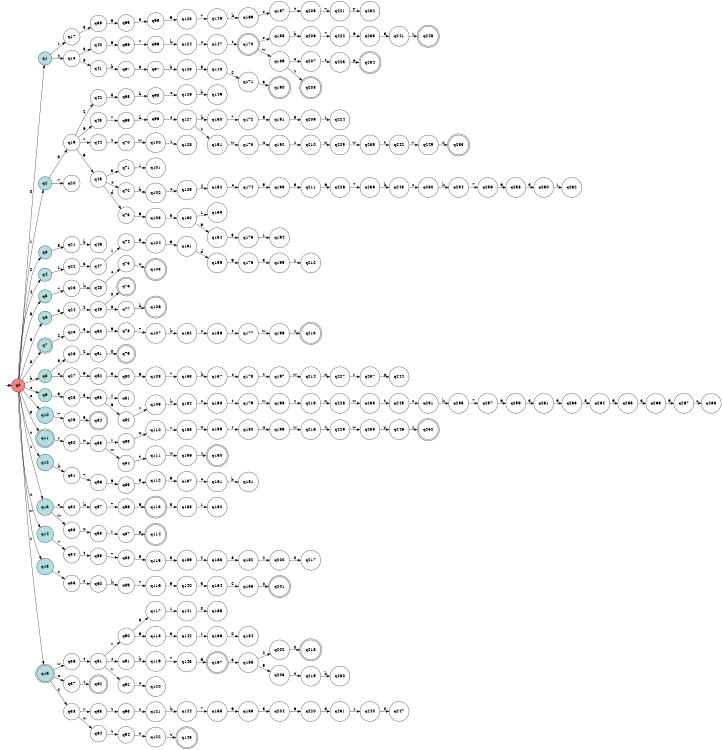 digraph APTAALF {
__start0 [style = invis, shape = none, label = "", width = 0, height = 0];

rankdir=LR;
size="8,5";

s0 [style="filled", color="black", fillcolor="#ff817b" shape="circle", label="q0"];
s1 [style="filled", color="black", fillcolor="powderblue" shape="circle", label="q1"];
s2 [style="filled", color="black", fillcolor="powderblue" shape="circle", label="q2"];
s3 [style="filled", color="black", fillcolor="powderblue" shape="circle", label="q3"];
s4 [style="filled", color="black", fillcolor="powderblue" shape="circle", label="q4"];
s5 [style="filled", color="black", fillcolor="powderblue" shape="circle", label="q5"];
s6 [style="filled", color="black", fillcolor="powderblue" shape="circle", label="q6"];
s7 [style="rounded,filled", color="black", fillcolor="powderblue" shape="doublecircle", label="q7"];
s8 [style="filled", color="black", fillcolor="powderblue" shape="circle", label="q8"];
s9 [style="filled", color="black", fillcolor="powderblue" shape="circle", label="q9"];
s10 [style="filled", color="black", fillcolor="powderblue" shape="circle", label="q10"];
s11 [style="rounded,filled", color="black", fillcolor="powderblue" shape="doublecircle", label="q11"];
s12 [style="filled", color="black", fillcolor="powderblue" shape="circle", label="q12"];
s13 [style="filled", color="black", fillcolor="powderblue" shape="circle", label="q13"];
s14 [style="filled", color="black", fillcolor="powderblue" shape="circle", label="q14"];
s15 [style="filled", color="black", fillcolor="powderblue" shape="circle", label="q15"];
s16 [style="rounded,filled", color="black", fillcolor="powderblue" shape="doublecircle", label="q16"];
s17 [style="filled", color="black", fillcolor="white" shape="circle", label="q17"];
s18 [style="filled", color="black", fillcolor="white" shape="circle", label="q18"];
s19 [style="filled", color="black", fillcolor="white" shape="circle", label="q19"];
s20 [style="filled", color="black", fillcolor="white" shape="circle", label="q20"];
s21 [style="filled", color="black", fillcolor="white" shape="circle", label="q21"];
s22 [style="filled", color="black", fillcolor="white" shape="circle", label="q22"];
s23 [style="filled", color="black", fillcolor="white" shape="circle", label="q23"];
s24 [style="filled", color="black", fillcolor="white" shape="circle", label="q24"];
s25 [style="filled", color="black", fillcolor="white" shape="circle", label="q25"];
s26 [style="filled", color="black", fillcolor="white" shape="circle", label="q26"];
s27 [style="filled", color="black", fillcolor="white" shape="circle", label="q27"];
s28 [style="filled", color="black", fillcolor="white" shape="circle", label="q28"];
s29 [style="filled", color="black", fillcolor="white" shape="circle", label="q29"];
s30 [style="filled", color="black", fillcolor="white" shape="circle", label="q30"];
s31 [style="filled", color="black", fillcolor="white" shape="circle", label="q31"];
s32 [style="filled", color="black", fillcolor="white" shape="circle", label="q32"];
s33 [style="filled", color="black", fillcolor="white" shape="circle", label="q33"];
s34 [style="filled", color="black", fillcolor="white" shape="circle", label="q34"];
s35 [style="filled", color="black", fillcolor="white" shape="circle", label="q35"];
s36 [style="filled", color="black", fillcolor="white" shape="circle", label="q36"];
s37 [style="filled", color="black", fillcolor="white" shape="circle", label="q37"];
s38 [style="filled", color="black", fillcolor="white" shape="circle", label="q38"];
s39 [style="filled", color="black", fillcolor="white" shape="circle", label="q39"];
s40 [style="filled", color="black", fillcolor="white" shape="circle", label="q40"];
s41 [style="filled", color="black", fillcolor="white" shape="circle", label="q41"];
s42 [style="filled", color="black", fillcolor="white" shape="circle", label="q42"];
s43 [style="filled", color="black", fillcolor="white" shape="circle", label="q43"];
s44 [style="filled", color="black", fillcolor="white" shape="circle", label="q44"];
s45 [style="filled", color="black", fillcolor="white" shape="circle", label="q45"];
s46 [style="filled", color="black", fillcolor="white" shape="circle", label="q46"];
s47 [style="filled", color="black", fillcolor="white" shape="circle", label="q47"];
s48 [style="filled", color="black", fillcolor="white" shape="circle", label="q48"];
s49 [style="filled", color="black", fillcolor="white" shape="circle", label="q49"];
s50 [style="filled", color="black", fillcolor="white" shape="circle", label="q50"];
s51 [style="filled", color="black", fillcolor="white" shape="circle", label="q51"];
s52 [style="filled", color="black", fillcolor="white" shape="circle", label="q52"];
s53 [style="filled", color="black", fillcolor="white" shape="circle", label="q53"];
s54 [style="rounded,filled", color="black", fillcolor="white" shape="doublecircle", label="q54"];
s55 [style="filled", color="black", fillcolor="white" shape="circle", label="q55"];
s56 [style="filled", color="black", fillcolor="white" shape="circle", label="q56"];
s57 [style="filled", color="black", fillcolor="white" shape="circle", label="q57"];
s58 [style="filled", color="black", fillcolor="white" shape="circle", label="q58"];
s59 [style="filled", color="black", fillcolor="white" shape="circle", label="q59"];
s60 [style="filled", color="black", fillcolor="white" shape="circle", label="q60"];
s61 [style="filled", color="black", fillcolor="white" shape="circle", label="q61"];
s62 [style="rounded,filled", color="black", fillcolor="white" shape="doublecircle", label="q62"];
s63 [style="filled", color="black", fillcolor="white" shape="circle", label="q63"];
s64 [style="filled", color="black", fillcolor="white" shape="circle", label="q64"];
s65 [style="filled", color="black", fillcolor="white" shape="circle", label="q65"];
s66 [style="filled", color="black", fillcolor="white" shape="circle", label="q66"];
s67 [style="filled", color="black", fillcolor="white" shape="circle", label="q67"];
s68 [style="filled", color="black", fillcolor="white" shape="circle", label="q68"];
s69 [style="filled", color="black", fillcolor="white" shape="circle", label="q69"];
s70 [style="filled", color="black", fillcolor="white" shape="circle", label="q70"];
s71 [style="filled", color="black", fillcolor="white" shape="circle", label="q71"];
s72 [style="filled", color="black", fillcolor="white" shape="circle", label="q72"];
s73 [style="filled", color="black", fillcolor="white" shape="circle", label="q73"];
s74 [style="filled", color="black", fillcolor="white" shape="circle", label="q74"];
s75 [style="filled", color="black", fillcolor="white" shape="circle", label="q75"];
s76 [style="rounded,filled", color="black", fillcolor="white" shape="doublecircle", label="q76"];
s77 [style="filled", color="black", fillcolor="white" shape="circle", label="q77"];
s78 [style="filled", color="black", fillcolor="white" shape="circle", label="q78"];
s79 [style="rounded,filled", color="black", fillcolor="white" shape="doublecircle", label="q79"];
s80 [style="filled", color="black", fillcolor="white" shape="circle", label="q80"];
s81 [style="filled", color="black", fillcolor="white" shape="circle", label="q81"];
s82 [style="filled", color="black", fillcolor="white" shape="circle", label="q82"];
s83 [style="filled", color="black", fillcolor="white" shape="circle", label="q83"];
s84 [style="filled", color="black", fillcolor="white" shape="circle", label="q84"];
s85 [style="filled", color="black", fillcolor="white" shape="circle", label="q85"];
s86 [style="filled", color="black", fillcolor="white" shape="circle", label="q86"];
s87 [style="filled", color="black", fillcolor="white" shape="circle", label="q87"];
s88 [style="filled", color="black", fillcolor="white" shape="circle", label="q88"];
s89 [style="filled", color="black", fillcolor="white" shape="circle", label="q89"];
s90 [style="filled", color="black", fillcolor="white" shape="circle", label="q90"];
s91 [style="filled", color="black", fillcolor="white" shape="circle", label="q91"];
s92 [style="filled", color="black", fillcolor="white" shape="circle", label="q92"];
s93 [style="filled", color="black", fillcolor="white" shape="circle", label="q93"];
s94 [style="filled", color="black", fillcolor="white" shape="circle", label="q94"];
s95 [style="filled", color="black", fillcolor="white" shape="circle", label="q95"];
s96 [style="filled", color="black", fillcolor="white" shape="circle", label="q96"];
s97 [style="filled", color="black", fillcolor="white" shape="circle", label="q97"];
s98 [style="filled", color="black", fillcolor="white" shape="circle", label="q98"];
s99 [style="filled", color="black", fillcolor="white" shape="circle", label="q99"];
s100 [style="filled", color="black", fillcolor="white" shape="circle", label="q100"];
s101 [style="filled", color="black", fillcolor="white" shape="circle", label="q101"];
s102 [style="filled", color="black", fillcolor="white" shape="circle", label="q102"];
s103 [style="filled", color="black", fillcolor="white" shape="circle", label="q103"];
s104 [style="filled", color="black", fillcolor="white" shape="circle", label="q104"];
s105 [style="rounded,filled", color="black", fillcolor="white" shape="doublecircle", label="q105"];
s106 [style="rounded,filled", color="black", fillcolor="white" shape="doublecircle", label="q106"];
s107 [style="filled", color="black", fillcolor="white" shape="circle", label="q107"];
s108 [style="filled", color="black", fillcolor="white" shape="circle", label="q108"];
s109 [style="filled", color="black", fillcolor="white" shape="circle", label="q109"];
s110 [style="filled", color="black", fillcolor="white" shape="circle", label="q110"];
s111 [style="filled", color="black", fillcolor="white" shape="circle", label="q111"];
s112 [style="filled", color="black", fillcolor="white" shape="circle", label="q112"];
s113 [style="rounded,filled", color="black", fillcolor="white" shape="doublecircle", label="q113"];
s114 [style="rounded,filled", color="black", fillcolor="white" shape="doublecircle", label="q114"];
s115 [style="filled", color="black", fillcolor="white" shape="circle", label="q115"];
s116 [style="filled", color="black", fillcolor="white" shape="circle", label="q116"];
s117 [style="filled", color="black", fillcolor="white" shape="circle", label="q117"];
s118 [style="filled", color="black", fillcolor="white" shape="circle", label="q118"];
s119 [style="filled", color="black", fillcolor="white" shape="circle", label="q119"];
s120 [style="filled", color="black", fillcolor="white" shape="circle", label="q120"];
s121 [style="filled", color="black", fillcolor="white" shape="circle", label="q121"];
s122 [style="filled", color="black", fillcolor="white" shape="circle", label="q122"];
s123 [style="filled", color="black", fillcolor="white" shape="circle", label="q123"];
s124 [style="filled", color="black", fillcolor="white" shape="circle", label="q124"];
s125 [style="filled", color="black", fillcolor="white" shape="circle", label="q125"];
s126 [style="filled", color="black", fillcolor="white" shape="circle", label="q126"];
s127 [style="filled", color="black", fillcolor="white" shape="circle", label="q127"];
s128 [style="filled", color="black", fillcolor="white" shape="circle", label="q128"];
s129 [style="filled", color="black", fillcolor="white" shape="circle", label="q129"];
s130 [style="filled", color="black", fillcolor="white" shape="circle", label="q130"];
s131 [style="filled", color="black", fillcolor="white" shape="circle", label="q131"];
s132 [style="filled", color="black", fillcolor="white" shape="circle", label="q132"];
s133 [style="filled", color="black", fillcolor="white" shape="circle", label="q133"];
s134 [style="filled", color="black", fillcolor="white" shape="circle", label="q134"];
s135 [style="filled", color="black", fillcolor="white" shape="circle", label="q135"];
s136 [style="filled", color="black", fillcolor="white" shape="circle", label="q136"];
s137 [style="filled", color="black", fillcolor="white" shape="circle", label="q137"];
s138 [style="filled", color="black", fillcolor="white" shape="circle", label="q138"];
s139 [style="filled", color="black", fillcolor="white" shape="circle", label="q139"];
s140 [style="filled", color="black", fillcolor="white" shape="circle", label="q140"];
s141 [style="filled", color="black", fillcolor="white" shape="circle", label="q141"];
s142 [style="filled", color="black", fillcolor="white" shape="circle", label="q142"];
s143 [style="filled", color="black", fillcolor="white" shape="circle", label="q143"];
s144 [style="filled", color="black", fillcolor="white" shape="circle", label="q144"];
s145 [style="rounded,filled", color="black", fillcolor="white" shape="doublecircle", label="q145"];
s146 [style="filled", color="black", fillcolor="white" shape="circle", label="q146"];
s147 [style="filled", color="black", fillcolor="white" shape="circle", label="q147"];
s148 [style="filled", color="black", fillcolor="white" shape="circle", label="q148"];
s149 [style="filled", color="black", fillcolor="white" shape="circle", label="q149"];
s150 [style="filled", color="black", fillcolor="white" shape="circle", label="q150"];
s151 [style="filled", color="black", fillcolor="white" shape="circle", label="q151"];
s152 [style="filled", color="black", fillcolor="white" shape="circle", label="q152"];
s153 [style="filled", color="black", fillcolor="white" shape="circle", label="q153"];
s154 [style="filled", color="black", fillcolor="white" shape="circle", label="q154"];
s155 [style="filled", color="black", fillcolor="white" shape="circle", label="q155"];
s156 [style="filled", color="black", fillcolor="white" shape="circle", label="q156"];
s157 [style="filled", color="black", fillcolor="white" shape="circle", label="q157"];
s158 [style="filled", color="black", fillcolor="white" shape="circle", label="q158"];
s159 [style="filled", color="black", fillcolor="white" shape="circle", label="q159"];
s160 [style="rounded,filled", color="black", fillcolor="white" shape="doublecircle", label="q160"];
s161 [style="filled", color="black", fillcolor="white" shape="circle", label="q161"];
s162 [style="filled", color="black", fillcolor="white" shape="circle", label="q162"];
s163 [style="filled", color="black", fillcolor="white" shape="circle", label="q163"];
s164 [style="filled", color="black", fillcolor="white" shape="circle", label="q164"];
s165 [style="filled", color="black", fillcolor="white" shape="circle", label="q165"];
s166 [style="filled", color="black", fillcolor="white" shape="circle", label="q166"];
s167 [style="rounded,filled", color="black", fillcolor="white" shape="doublecircle", label="q167"];
s168 [style="filled", color="black", fillcolor="white" shape="circle", label="q168"];
s169 [style="filled", color="black", fillcolor="white" shape="circle", label="q169"];
s170 [style="rounded,filled", color="black", fillcolor="white" shape="doublecircle", label="q170"];
s171 [style="filled", color="black", fillcolor="white" shape="circle", label="q171"];
s172 [style="filled", color="black", fillcolor="white" shape="circle", label="q172"];
s173 [style="filled", color="black", fillcolor="white" shape="circle", label="q173"];
s174 [style="filled", color="black", fillcolor="white" shape="circle", label="q174"];
s175 [style="filled", color="black", fillcolor="white" shape="circle", label="q175"];
s176 [style="filled", color="black", fillcolor="white" shape="circle", label="q176"];
s177 [style="filled", color="black", fillcolor="white" shape="circle", label="q177"];
s178 [style="filled", color="black", fillcolor="white" shape="circle", label="q178"];
s179 [style="filled", color="black", fillcolor="white" shape="circle", label="q179"];
s180 [style="filled", color="black", fillcolor="white" shape="circle", label="q180"];
s181 [style="filled", color="black", fillcolor="white" shape="circle", label="q181"];
s182 [style="filled", color="black", fillcolor="white" shape="circle", label="q182"];
s183 [style="filled", color="black", fillcolor="white" shape="circle", label="q183"];
s184 [style="filled", color="black", fillcolor="white" shape="circle", label="q184"];
s185 [style="filled", color="black", fillcolor="white" shape="circle", label="q185"];
s186 [style="filled", color="black", fillcolor="white" shape="circle", label="q186"];
s187 [style="filled", color="black", fillcolor="white" shape="circle", label="q187"];
s188 [style="filled", color="black", fillcolor="white" shape="circle", label="q188"];
s189 [style="filled", color="black", fillcolor="white" shape="circle", label="q189"];
s190 [style="rounded,filled", color="black", fillcolor="white" shape="doublecircle", label="q190"];
s191 [style="filled", color="black", fillcolor="white" shape="circle", label="q191"];
s192 [style="filled", color="black", fillcolor="white" shape="circle", label="q192"];
s193 [style="filled", color="black", fillcolor="white" shape="circle", label="q193"];
s194 [style="filled", color="black", fillcolor="white" shape="circle", label="q194"];
s195 [style="filled", color="black", fillcolor="white" shape="circle", label="q195"];
s196 [style="filled", color="black", fillcolor="white" shape="circle", label="q196"];
s197 [style="filled", color="black", fillcolor="white" shape="circle", label="q197"];
s198 [style="filled", color="black", fillcolor="white" shape="circle", label="q198"];
s199 [style="filled", color="black", fillcolor="white" shape="circle", label="q199"];
s200 [style="filled", color="black", fillcolor="white" shape="circle", label="q200"];
s201 [style="rounded,filled", color="black", fillcolor="white" shape="doublecircle", label="q201"];
s202 [style="filled", color="black", fillcolor="white" shape="circle", label="q202"];
s203 [style="filled", color="black", fillcolor="white" shape="circle", label="q203"];
s204 [style="filled", color="black", fillcolor="white" shape="circle", label="q204"];
s205 [style="filled", color="black", fillcolor="white" shape="circle", label="q205"];
s206 [style="filled", color="black", fillcolor="white" shape="circle", label="q206"];
s207 [style="filled", color="black", fillcolor="white" shape="circle", label="q207"];
s208 [style="rounded,filled", color="black", fillcolor="white" shape="doublecircle", label="q208"];
s209 [style="filled", color="black", fillcolor="white" shape="circle", label="q209"];
s210 [style="filled", color="black", fillcolor="white" shape="circle", label="q210"];
s211 [style="filled", color="black", fillcolor="white" shape="circle", label="q211"];
s212 [style="filled", color="black", fillcolor="white" shape="circle", label="q212"];
s213 [style="rounded,filled", color="black", fillcolor="white" shape="doublecircle", label="q213"];
s214 [style="filled", color="black", fillcolor="white" shape="circle", label="q214"];
s215 [style="filled", color="black", fillcolor="white" shape="circle", label="q215"];
s216 [style="filled", color="black", fillcolor="white" shape="circle", label="q216"];
s217 [style="filled", color="black", fillcolor="white" shape="circle", label="q217"];
s218 [style="rounded,filled", color="black", fillcolor="white" shape="doublecircle", label="q218"];
s219 [style="filled", color="black", fillcolor="white" shape="circle", label="q219"];
s220 [style="filled", color="black", fillcolor="white" shape="circle", label="q220"];
s221 [style="filled", color="black", fillcolor="white" shape="circle", label="q221"];
s222 [style="filled", color="black", fillcolor="white" shape="circle", label="q222"];
s223 [style="filled", color="black", fillcolor="white" shape="circle", label="q223"];
s224 [style="filled", color="black", fillcolor="white" shape="circle", label="q224"];
s225 [style="filled", color="black", fillcolor="white" shape="circle", label="q225"];
s226 [style="filled", color="black", fillcolor="white" shape="circle", label="q226"];
s227 [style="filled", color="black", fillcolor="white" shape="circle", label="q227"];
s228 [style="filled", color="black", fillcolor="white" shape="circle", label="q228"];
s229 [style="filled", color="black", fillcolor="white" shape="circle", label="q229"];
s230 [style="filled", color="black", fillcolor="white" shape="circle", label="q230"];
s231 [style="filled", color="black", fillcolor="white" shape="circle", label="q231"];
s232 [style="filled", color="black", fillcolor="white" shape="circle", label="q232"];
s233 [style="filled", color="black", fillcolor="white" shape="circle", label="q233"];
s234 [style="rounded,filled", color="black", fillcolor="white" shape="doublecircle", label="q234"];
s235 [style="filled", color="black", fillcolor="white" shape="circle", label="q235"];
s236 [style="filled", color="black", fillcolor="white" shape="circle", label="q236"];
s237 [style="filled", color="black", fillcolor="white" shape="circle", label="q237"];
s238 [style="filled", color="black", fillcolor="white" shape="circle", label="q238"];
s239 [style="filled", color="black", fillcolor="white" shape="circle", label="q239"];
s240 [style="filled", color="black", fillcolor="white" shape="circle", label="q240"];
s241 [style="filled", color="black", fillcolor="white" shape="circle", label="q241"];
s242 [style="filled", color="black", fillcolor="white" shape="circle", label="q242"];
s243 [style="filled", color="black", fillcolor="white" shape="circle", label="q243"];
s244 [style="filled", color="black", fillcolor="white" shape="circle", label="q244"];
s245 [style="filled", color="black", fillcolor="white" shape="circle", label="q245"];
s246 [style="filled", color="black", fillcolor="white" shape="circle", label="q246"];
s247 [style="filled", color="black", fillcolor="white" shape="circle", label="q247"];
s248 [style="rounded,filled", color="black", fillcolor="white" shape="doublecircle", label="q248"];
s249 [style="filled", color="black", fillcolor="white" shape="circle", label="q249"];
s250 [style="filled", color="black", fillcolor="white" shape="circle", label="q250"];
s251 [style="filled", color="black", fillcolor="white" shape="circle", label="q251"];
s252 [style="rounded,filled", color="black", fillcolor="white" shape="doublecircle", label="q252"];
s253 [style="rounded,filled", color="black", fillcolor="white" shape="doublecircle", label="q253"];
s254 [style="filled", color="black", fillcolor="white" shape="circle", label="q254"];
s255 [style="filled", color="black", fillcolor="white" shape="circle", label="q255"];
s256 [style="filled", color="black", fillcolor="white" shape="circle", label="q256"];
s257 [style="filled", color="black", fillcolor="white" shape="circle", label="q257"];
s258 [style="filled", color="black", fillcolor="white" shape="circle", label="q258"];
s259 [style="filled", color="black", fillcolor="white" shape="circle", label="q259"];
s260 [style="filled", color="black", fillcolor="white" shape="circle", label="q260"];
s261 [style="filled", color="black", fillcolor="white" shape="circle", label="q261"];
s262 [style="filled", color="black", fillcolor="white" shape="circle", label="q262"];
s263 [style="filled", color="black", fillcolor="white" shape="circle", label="q263"];
s264 [style="filled", color="black", fillcolor="white" shape="circle", label="q264"];
s265 [style="filled", color="black", fillcolor="white" shape="circle", label="q265"];
s266 [style="filled", color="black", fillcolor="white" shape="circle", label="q266"];
s267 [style="filled", color="black", fillcolor="white" shape="circle", label="q267"];
s268 [style="filled", color="black", fillcolor="white" shape="circle", label="q268"];
subgraph cluster_main { 
	graph [pad=".75", ranksep="0.15", nodesep="0.15"];
	 style=invis; 
	__start0 -> s0 [penwidth=2];
}
s0 -> s1 [label="0"];
s0 -> s2 [label="1"];
s0 -> s3 [label="2"];
s0 -> s4 [label="4"];
s0 -> s5 [label="5"];
s0 -> s6 [label="6"];
s0 -> s7 [label="8"];
s0 -> s8 [label="b"];
s0 -> s9 [label="c"];
s0 -> s10 [label="e"];
s0 -> s11 [label="p"];
s0 -> s12 [label="s"];
s0 -> s13 [label="t"];
s0 -> s14 [label="u"];
s0 -> s15 [label="w"];
s0 -> s16 [label="z"];
s1 -> s17 [label="1"];
s1 -> s18 [label="2"];
s2 -> s19 [label="3"];
s2 -> s20 [label="7"];
s3 -> s21 [label="8"];
s4 -> s22 [label="1"];
s5 -> s23 [label="7"];
s6 -> s24 [label="3"];
s7 -> s25 [label="2"];
s8 -> s26 [label="8"];
s8 -> s27 [label="c"];
s9 -> s28 [label="9"];
s10 -> s29 [label="7"];
s11 -> s30 [label="r"];
s12 -> s31 [label="k"];
s13 -> s32 [label="s"];
s13 -> s33 [label="w"];
s14 -> s34 [label="v"];
s15 -> s35 [label="t"];
s16 -> s36 [label="w"];
s16 -> s37 [label="x"];
s16 -> s38 [label="y"];
s17 -> s39 [label="3"];
s18 -> s40 [label="3"];
s18 -> s41 [label="8"];
s19 -> s42 [label="2"];
s19 -> s43 [label="6"];
s19 -> s44 [label="7"];
s19 -> s45 [label="9"];
s21 -> s46 [label="b"];
s22 -> s47 [label="3"];
s23 -> s48 [label="k"];
s24 -> s49 [label="2"];
s25 -> s50 [label="3"];
s26 -> s51 [label="2"];
s27 -> s52 [label="9"];
s28 -> s53 [label="3"];
s29 -> s54 [label="6"];
s30 -> s55 [label="x"];
s31 -> s56 [label="7"];
s32 -> s57 [label="k"];
s33 -> s58 [label="x"];
s34 -> s59 [label="t"];
s35 -> s60 [label="s"];
s36 -> s61 [label="t"];
s37 -> s62 [label="z"];
s38 -> s63 [label="v"];
s38 -> s64 [label="w"];
s39 -> s65 [label="9"];
s40 -> s66 [label="6"];
s41 -> s67 [label="b"];
s42 -> s68 [label="8"];
s43 -> s69 [label="7"];
s44 -> s70 [label="t"];
s45 -> s71 [label="3"];
s45 -> s72 [label="c"];
s45 -> s73 [label="d"];
s47 -> s74 [label="1"];
s48 -> s75 [label="s"];
s49 -> s76 [label="0"];
s49 -> s77 [label="8"];
s50 -> s78 [label="6"];
s51 -> s79 [label="0"];
s52 -> s80 [label="3"];
s53 -> s81 [label="1"];
s53 -> s82 [label="6"];
s55 -> s83 [label="r"];
s55 -> s84 [label="w"];
s56 -> s85 [label="6"];
s57 -> s86 [label="7"];
s58 -> s87 [label="r"];
s59 -> s88 [label="7"];
s60 -> s89 [label="k"];
s61 -> s90 [label="7"];
s61 -> s91 [label="s"];
s61 -> s92 [label="v"];
s63 -> s93 [label="t"];
s64 -> s94 [label="t"];
s65 -> s95 [label="3"];
s66 -> s96 [label="7"];
s67 -> s97 [label="8"];
s68 -> s98 [label="b"];
s69 -> s99 [label="k"];
s70 -> s100 [label="w"];
s71 -> s101 [label="1"];
s72 -> s102 [label="b"];
s73 -> s103 [label="9"];
s74 -> s104 [label="3"];
s75 -> s105 [label="u"];
s77 -> s106 [label="b"];
s78 -> s107 [label="7"];
s80 -> s108 [label="6"];
s82 -> s109 [label="7"];
s83 -> s110 [label="x"];
s84 -> s111 [label="t"];
s85 -> s112 [label="3"];
s86 -> s113 [label="6"];
s87 -> s114 [label="p"];
s88 -> s115 [label="6"];
s89 -> s116 [label="7"];
s90 -> s117 [label="3"];
s90 -> s118 [label="6"];
s91 -> s119 [label="k"];
s92 -> s120 [label="u"];
s93 -> s121 [label="s"];
s94 -> s122 [label="s"];
s95 -> s123 [label="6"];
s96 -> s124 [label="k"];
s97 -> s125 [label="b"];
s98 -> s126 [label="c"];
s99 -> s127 [label="s"];
s100 -> s128 [label="z"];
s102 -> s129 [label="c"];
s103 -> s130 [label="3"];
s104 -> s131 [label="9"];
s107 -> s132 [label="k"];
s108 -> s133 [label="7"];
s109 -> s134 [label="k"];
s110 -> s135 [label="r"];
s111 -> s136 [label="w"];
s112 -> s137 [label="9"];
s113 -> s138 [label="3"];
s115 -> s139 [label="3"];
s116 -> s140 [label="6"];
s117 -> s141 [label="1"];
s118 -> s142 [label="3"];
s119 -> s143 [label="7"];
s121 -> s144 [label="k"];
s122 -> s145 [label="t"];
s123 -> s146 [label="7"];
s124 -> s147 [label="s"];
s125 -> s148 [label="8"];
s126 -> s149 [label="b"];
s127 -> s150 [label="k"];
s127 -> s151 [label="t"];
s129 -> s152 [label="f"];
s130 -> s153 [label="1"];
s130 -> s154 [label="6"];
s131 -> s155 [label="d"];
s132 -> s156 [label="s"];
s133 -> s157 [label="k"];
s134 -> s158 [label="s"];
s135 -> s159 [label="x"];
s136 -> s160 [label="z"];
s137 -> s161 [label="c"];
s138 -> s162 [label="1"];
s139 -> s163 [label="2"];
s140 -> s164 [label="3"];
s141 -> s165 [label="0"];
s142 -> s166 [label="1"];
s143 -> s167 [label="6"];
s144 -> s168 [label="7"];
s146 -> s169 [label="k"];
s147 -> s170 [label="t"];
s148 -> s171 [label="2"];
s150 -> s172 [label="7"];
s151 -> s173 [label="w"];
s152 -> s174 [label="c"];
s154 -> s175 [label="3"];
s155 -> s176 [label="9"];
s156 -> s177 [label="t"];
s157 -> s178 [label="s"];
s158 -> s179 [label="t"];
s159 -> s180 [label="r"];
s161 -> s181 [label="b"];
s163 -> s182 [label="8"];
s164 -> s183 [label="2"];
s166 -> s184 [label="0"];
s167 -> s185 [label="3"];
s168 -> s186 [label="6"];
s169 -> s187 [label="s"];
s170 -> s188 [label="s"];
s170 -> s189 [label="w"];
s171 -> s190 [label="3"];
s172 -> s191 [label="6"];
s173 -> s192 [label="x"];
s174 -> s193 [label="9"];
s175 -> s194 [label="1"];
s176 -> s195 [label="3"];
s177 -> s196 [label="w"];
s178 -> s197 [label="t"];
s179 -> s198 [label="w"];
s180 -> s199 [label="x"];
s182 -> s200 [label="2"];
s183 -> s201 [label="0"];
s185 -> s202 [label="2"];
s185 -> s203 [label="9"];
s186 -> s204 [label="3"];
s187 -> s205 [label="t"];
s188 -> s206 [label="k"];
s189 -> s207 [label="x"];
s189 -> s208 [label="z"];
s191 -> s209 [label="3"];
s192 -> s210 [label="z"];
s193 -> s211 [label="3"];
s195 -> s212 [label="1"];
s196 -> s213 [label="z"];
s197 -> s214 [label="w"];
s198 -> s215 [label="z"];
s199 -> s216 [label="w"];
s200 -> s217 [label="0"];
s202 -> s218 [label="0"];
s203 -> s219 [label="c"];
s204 -> s220 [label="6"];
s205 -> s221 [label="v"];
s206 -> s222 [label="7"];
s207 -> s223 [label="r"];
s209 -> s224 [label="1"];
s210 -> s225 [label="x"];
s211 -> s226 [label="6"];
s214 -> s227 [label="x"];
s215 -> s228 [label="x"];
s216 -> s229 [label="t"];
s219 -> s230 [label="b"];
s220 -> s231 [label="3"];
s221 -> s232 [label="y"];
s222 -> s233 [label="6"];
s223 -> s234 [label="p"];
s225 -> s235 [label="w"];
s226 -> s236 [label="7"];
s227 -> s237 [label="r"];
s228 -> s238 [label="w"];
s229 -> s239 [label="w"];
s231 -> s240 [label="1"];
s233 -> s241 [label="3"];
s235 -> s242 [label="t"];
s236 -> s243 [label="k"];
s237 -> s244 [label="p"];
s238 -> s245 [label="t"];
s239 -> s246 [label="y"];
s240 -> s247 [label="0"];
s241 -> s248 [label="1"];
s242 -> s249 [label="v"];
s243 -> s250 [label="s"];
s245 -> s251 [label="s"];
s246 -> s252 [label="z"];
s249 -> s253 [label="u"];
s250 -> s254 [label="k"];
s251 -> s255 [label="k"];
s254 -> s256 [label="7"];
s255 -> s257 [label="7"];
s256 -> s258 [label="6"];
s257 -> s259 [label="6"];
s258 -> s260 [label="3"];
s259 -> s261 [label="3"];
s260 -> s262 [label="1"];
s261 -> s263 [label="9"];
s263 -> s264 [label="8"];
s264 -> s265 [label="9"];
s265 -> s266 [label="3"];
s266 -> s267 [label="9"];
s267 -> s268 [label="c"];

}